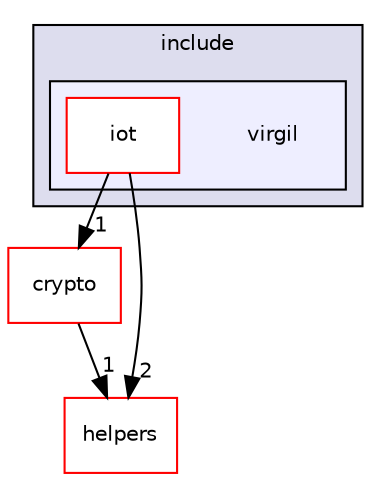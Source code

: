 digraph "virgil" {
  compound=true
  node [ fontsize="10", fontname="Helvetica"];
  edge [ labelfontsize="10", labelfontname="Helvetica"];
  subgraph clusterdir_832bca02239dfff41fa66fba2860f884 {
    graph [ bgcolor="#ddddee", pencolor="black", label="include" fontname="Helvetica", fontsize="10", URL="dir_832bca02239dfff41fa66fba2860f884.html"]
  subgraph clusterdir_406585ce521a5e4b44127c6caf3f9140 {
    graph [ bgcolor="#eeeeff", pencolor="black", label="" URL="dir_406585ce521a5e4b44127c6caf3f9140.html"];
    dir_406585ce521a5e4b44127c6caf3f9140 [shape=plaintext label="virgil"];
    dir_813b2271afa0db55e1985ad16a40a341 [shape=box label="iot" color="red" fillcolor="white" style="filled" URL="dir_813b2271afa0db55e1985ad16a40a341.html"];
  }
  }
  dir_fdd8a560e62e0c17cb1c1d2c36eb6160 [shape=box label="crypto" fillcolor="white" style="filled" color="red" URL="dir_fdd8a560e62e0c17cb1c1d2c36eb6160.html"];
  dir_861f50189fda057e6c57d1c1130602b3 [shape=box label="helpers" fillcolor="white" style="filled" color="red" URL="dir_861f50189fda057e6c57d1c1130602b3.html"];
  dir_813b2271afa0db55e1985ad16a40a341->dir_fdd8a560e62e0c17cb1c1d2c36eb6160 [headlabel="1", labeldistance=1.5 headhref="dir_000078_000014.html"];
  dir_813b2271afa0db55e1985ad16a40a341->dir_861f50189fda057e6c57d1c1130602b3 [headlabel="2", labeldistance=1.5 headhref="dir_000078_000052.html"];
  dir_fdd8a560e62e0c17cb1c1d2c36eb6160->dir_861f50189fda057e6c57d1c1130602b3 [headlabel="1", labeldistance=1.5 headhref="dir_000014_000052.html"];
}

